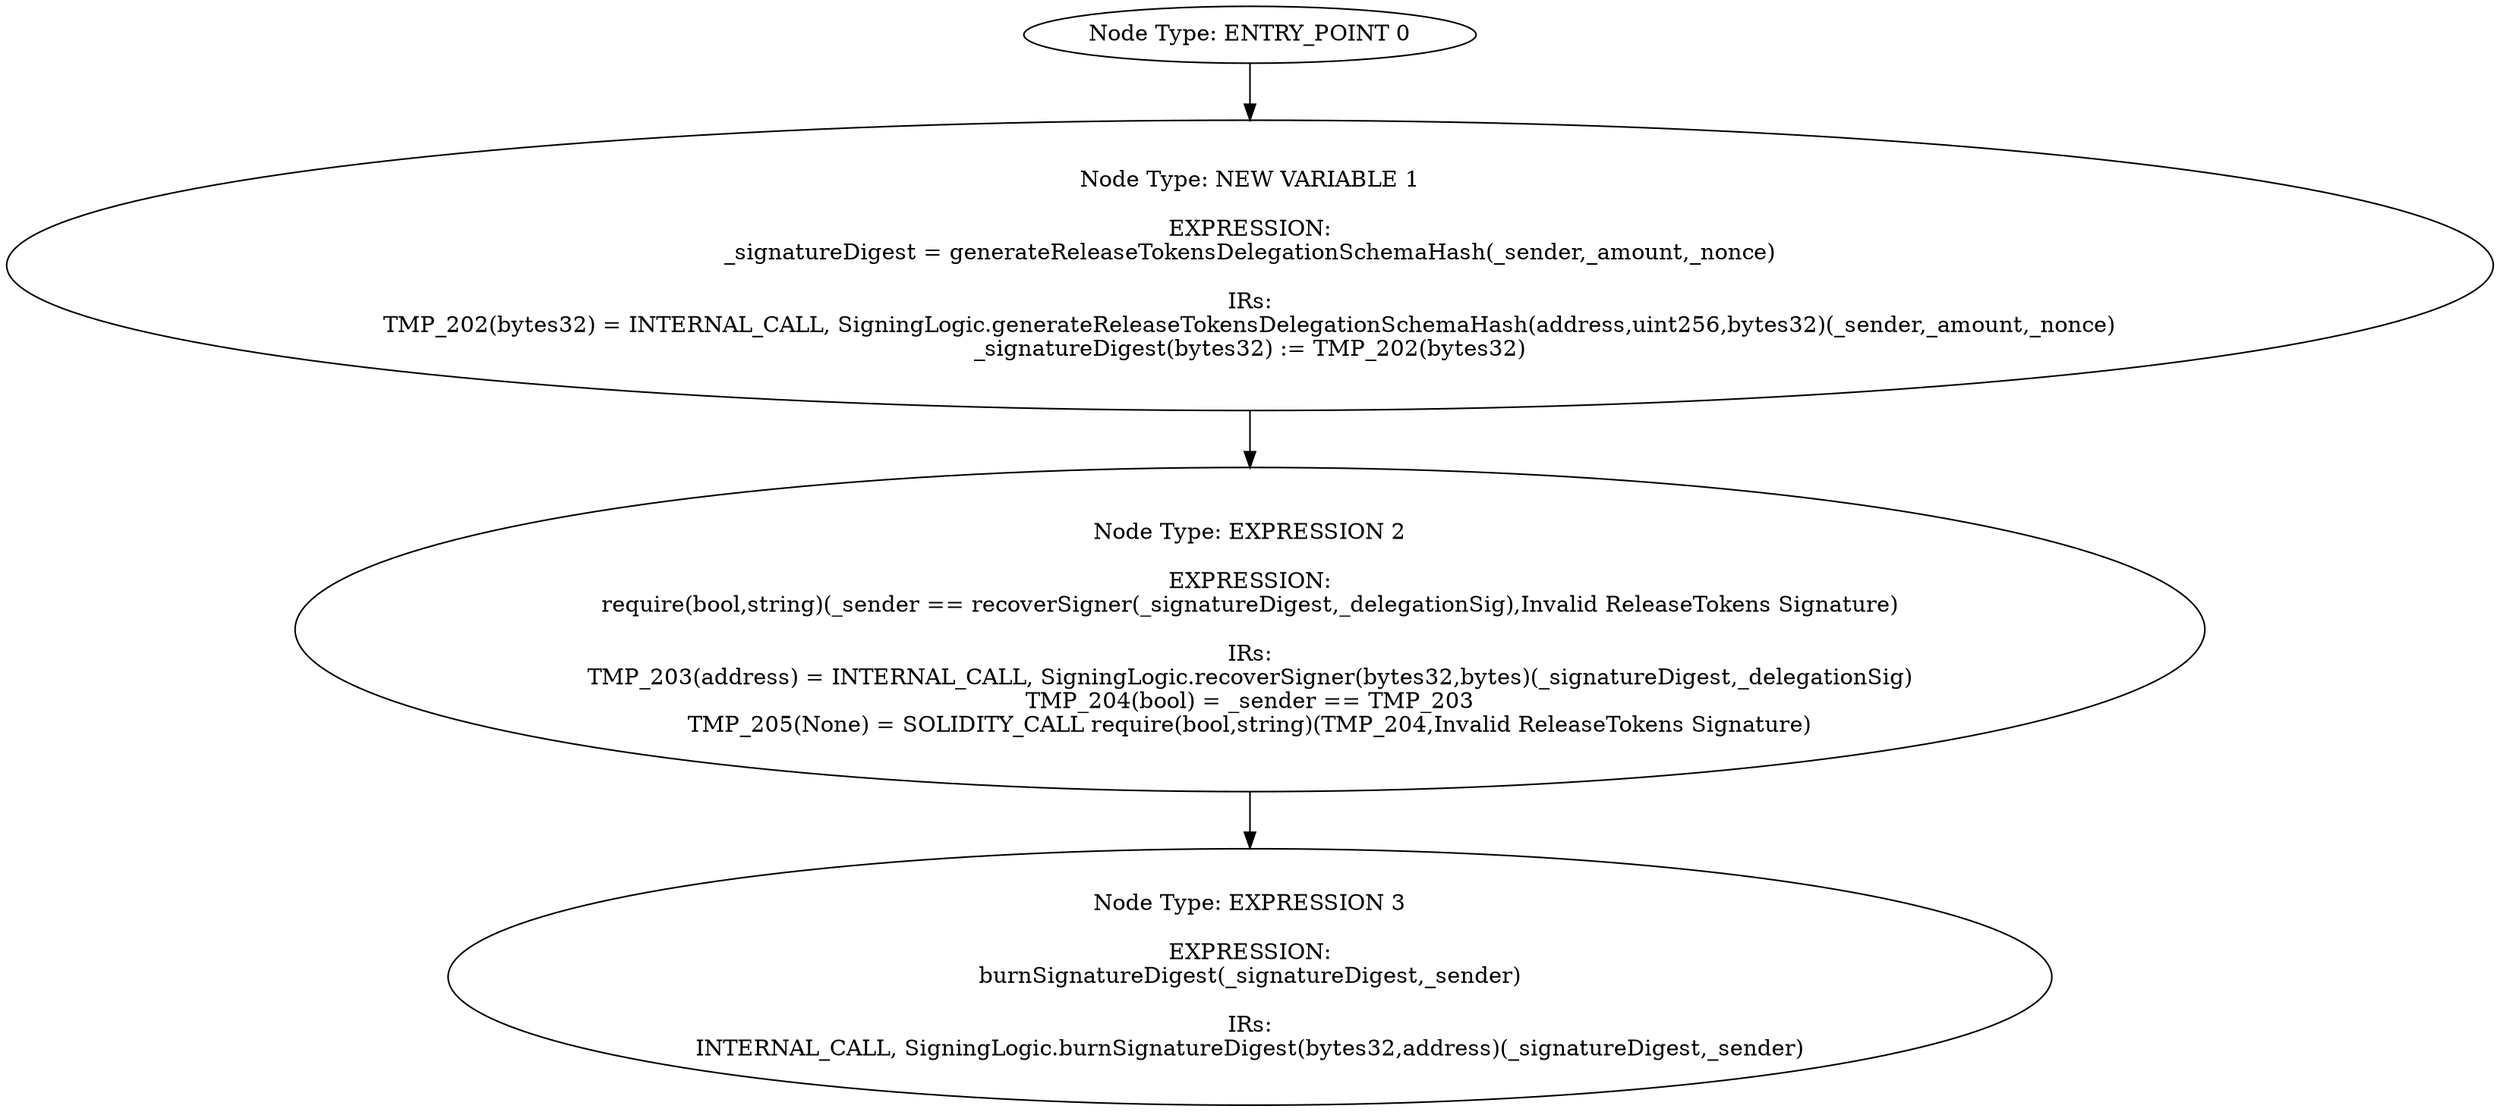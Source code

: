digraph{
0[label="Node Type: ENTRY_POINT 0
"];
0->1;
1[label="Node Type: NEW VARIABLE 1

EXPRESSION:
_signatureDigest = generateReleaseTokensDelegationSchemaHash(_sender,_amount,_nonce)

IRs:
TMP_202(bytes32) = INTERNAL_CALL, SigningLogic.generateReleaseTokensDelegationSchemaHash(address,uint256,bytes32)(_sender,_amount,_nonce)
_signatureDigest(bytes32) := TMP_202(bytes32)"];
1->2;
2[label="Node Type: EXPRESSION 2

EXPRESSION:
require(bool,string)(_sender == recoverSigner(_signatureDigest,_delegationSig),Invalid ReleaseTokens Signature)

IRs:
TMP_203(address) = INTERNAL_CALL, SigningLogic.recoverSigner(bytes32,bytes)(_signatureDigest,_delegationSig)
TMP_204(bool) = _sender == TMP_203
TMP_205(None) = SOLIDITY_CALL require(bool,string)(TMP_204,Invalid ReleaseTokens Signature)"];
2->3;
3[label="Node Type: EXPRESSION 3

EXPRESSION:
burnSignatureDigest(_signatureDigest,_sender)

IRs:
INTERNAL_CALL, SigningLogic.burnSignatureDigest(bytes32,address)(_signatureDigest,_sender)"];
}
